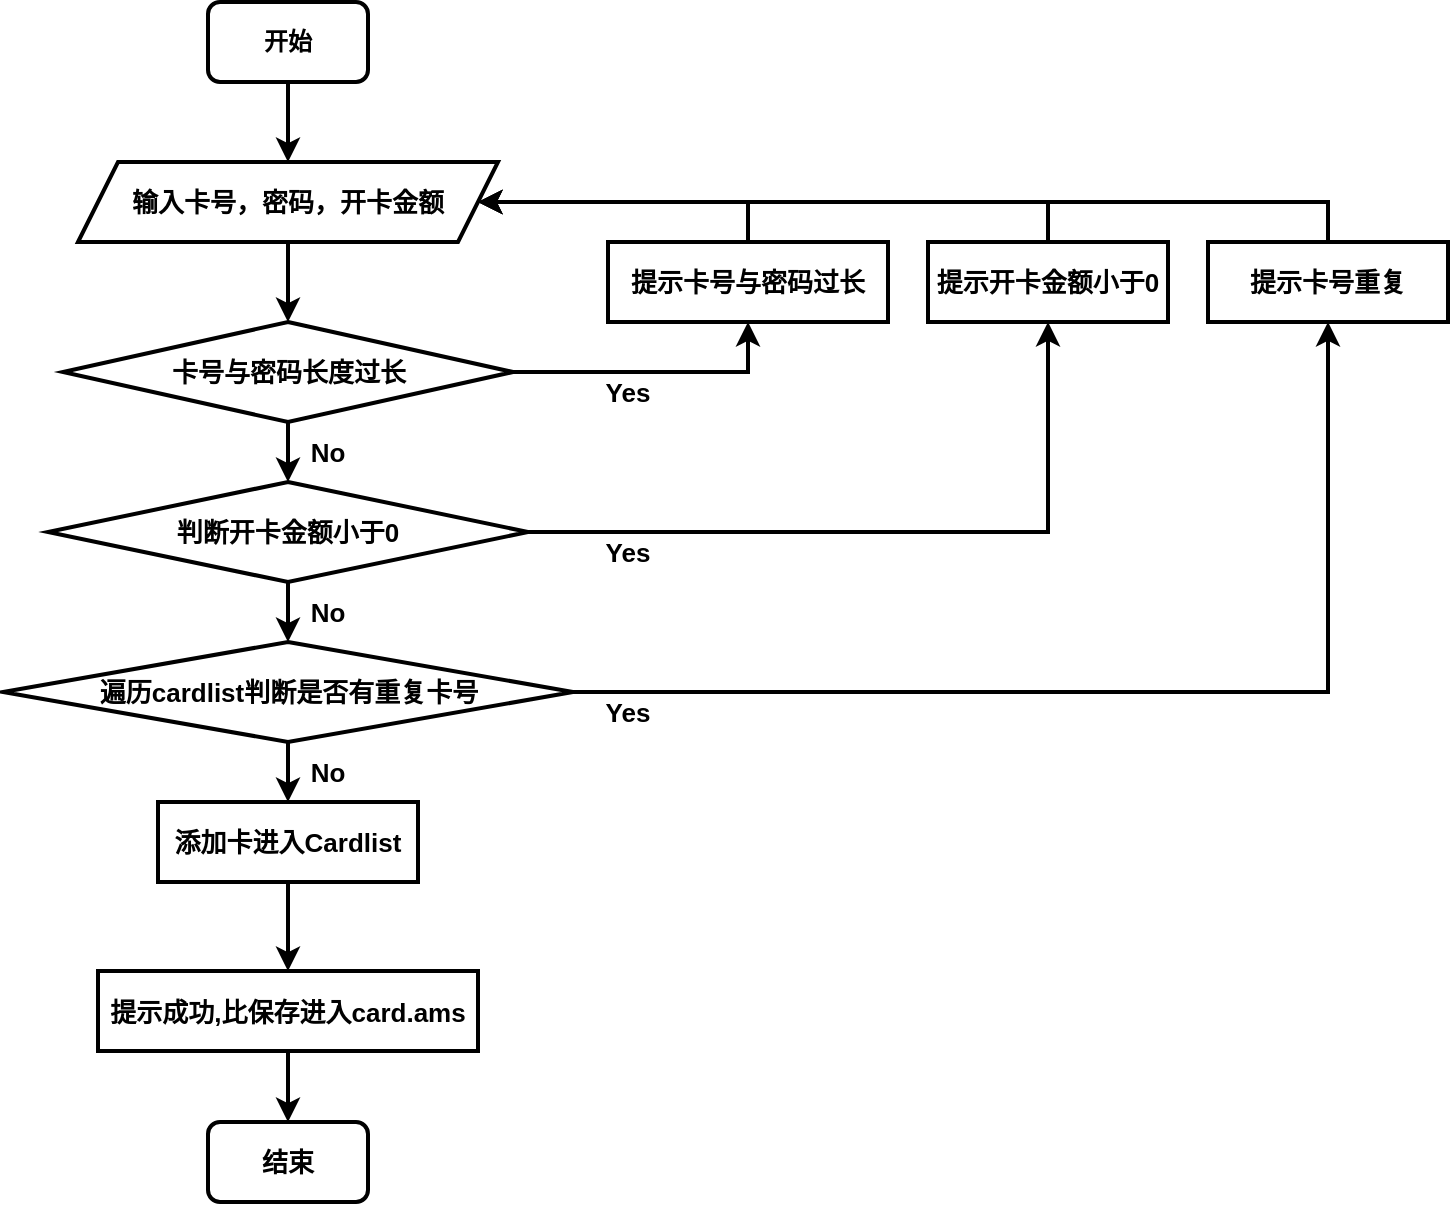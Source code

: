 <mxfile version="20.8.16" type="device"><diagram name="第 1 页" id="EWukLQLPQcZ9sbG_to9C"><mxGraphModel dx="940" dy="702" grid="1" gridSize="10" guides="1" tooltips="1" connect="1" arrows="1" fold="1" page="1" pageScale="1" pageWidth="827" pageHeight="1169" math="0" shadow="0"><root><mxCell id="0"/><mxCell id="1" parent="0"/><mxCell id="aHmK3YctLqwet9e7fTWH-4" style="edgeStyle=orthogonalEdgeStyle;rounded=0;orthogonalLoop=1;jettySize=auto;html=1;exitX=0.5;exitY=1;exitDx=0;exitDy=0;fontSize=13;strokeWidth=2;" parent="1" source="aHmK3YctLqwet9e7fTWH-1" target="aHmK3YctLqwet9e7fTWH-3" edge="1"><mxGeometry relative="1" as="geometry"/></mxCell><mxCell id="aHmK3YctLqwet9e7fTWH-1" value="&lt;b&gt;开始&lt;/b&gt;" style="rounded=1;whiteSpace=wrap;html=1;strokeWidth=2;" parent="1" vertex="1"><mxGeometry x="120" y="80" width="80" height="40" as="geometry"/></mxCell><mxCell id="aHmK3YctLqwet9e7fTWH-6" style="edgeStyle=orthogonalEdgeStyle;rounded=0;orthogonalLoop=1;jettySize=auto;html=1;exitX=0.5;exitY=1;exitDx=0;exitDy=0;entryX=0.5;entryY=0;entryDx=0;entryDy=0;strokeWidth=2;fontSize=13;" parent="1" source="aHmK3YctLqwet9e7fTWH-3" target="aHmK3YctLqwet9e7fTWH-5" edge="1"><mxGeometry relative="1" as="geometry"/></mxCell><mxCell id="aHmK3YctLqwet9e7fTWH-3" value="&lt;b&gt;输入卡号，密码，开卡金额&lt;/b&gt;" style="shape=parallelogram;perimeter=parallelogramPerimeter;whiteSpace=wrap;html=1;fixedSize=1;strokeWidth=2;fontSize=13;" parent="1" vertex="1"><mxGeometry x="55" y="160" width="210" height="40" as="geometry"/></mxCell><mxCell id="aHmK3YctLqwet9e7fTWH-9" style="edgeStyle=orthogonalEdgeStyle;rounded=0;orthogonalLoop=1;jettySize=auto;html=1;exitX=1;exitY=0.5;exitDx=0;exitDy=0;strokeWidth=2;fontSize=13;entryX=0.5;entryY=1;entryDx=0;entryDy=0;" parent="1" source="aHmK3YctLqwet9e7fTWH-5" target="aHmK3YctLqwet9e7fTWH-8" edge="1"><mxGeometry relative="1" as="geometry"><mxPoint x="390" y="265" as="targetPoint"/></mxGeometry></mxCell><mxCell id="aHmK3YctLqwet9e7fTWH-18" style="edgeStyle=orthogonalEdgeStyle;rounded=0;orthogonalLoop=1;jettySize=auto;html=1;exitX=0.5;exitY=1;exitDx=0;exitDy=0;strokeWidth=2;fontSize=13;" parent="1" source="aHmK3YctLqwet9e7fTWH-5" target="aHmK3YctLqwet9e7fTWH-16" edge="1"><mxGeometry relative="1" as="geometry"/></mxCell><mxCell id="aHmK3YctLqwet9e7fTWH-5" value="&lt;b&gt;卡号与密码长度过长&lt;/b&gt;" style="rhombus;whiteSpace=wrap;html=1;strokeWidth=2;fontSize=13;" parent="1" vertex="1"><mxGeometry x="47.5" y="240" width="225" height="50" as="geometry"/></mxCell><mxCell id="aHmK3YctLqwet9e7fTWH-11" style="edgeStyle=orthogonalEdgeStyle;rounded=0;orthogonalLoop=1;jettySize=auto;html=1;exitX=0.5;exitY=0;exitDx=0;exitDy=0;entryX=1;entryY=0.5;entryDx=0;entryDy=0;strokeWidth=2;fontSize=13;" parent="1" source="aHmK3YctLqwet9e7fTWH-8" target="aHmK3YctLqwet9e7fTWH-3" edge="1"><mxGeometry relative="1" as="geometry"/></mxCell><mxCell id="aHmK3YctLqwet9e7fTWH-8" value="&lt;b&gt;提示卡号与密码过长&lt;/b&gt;" style="rounded=0;whiteSpace=wrap;html=1;strokeWidth=2;fontSize=13;" parent="1" vertex="1"><mxGeometry x="320" y="200" width="140" height="40" as="geometry"/></mxCell><mxCell id="aHmK3YctLqwet9e7fTWH-14" value="&lt;b&gt;Yes&lt;/b&gt;" style="text;html=1;strokeColor=none;fillColor=none;align=center;verticalAlign=middle;whiteSpace=wrap;rounded=0;fontSize=13;" parent="1" vertex="1"><mxGeometry x="300" y="260" width="60" height="30" as="geometry"/></mxCell><mxCell id="aHmK3YctLqwet9e7fTWH-19" style="edgeStyle=orthogonalEdgeStyle;rounded=0;orthogonalLoop=1;jettySize=auto;html=1;exitX=1;exitY=0.5;exitDx=0;exitDy=0;strokeWidth=2;fontSize=13;entryX=0.5;entryY=1;entryDx=0;entryDy=0;" parent="1" source="aHmK3YctLqwet9e7fTWH-16" target="aHmK3YctLqwet9e7fTWH-20" edge="1"><mxGeometry relative="1" as="geometry"><mxPoint x="570" y="260" as="targetPoint"/><Array as="points"><mxPoint x="540" y="345"/></Array></mxGeometry></mxCell><mxCell id="aHmK3YctLqwet9e7fTWH-27" style="edgeStyle=orthogonalEdgeStyle;rounded=0;orthogonalLoop=1;jettySize=auto;html=1;exitX=0.5;exitY=1;exitDx=0;exitDy=0;strokeWidth=2;fontSize=13;" parent="1" source="aHmK3YctLqwet9e7fTWH-16" target="aHmK3YctLqwet9e7fTWH-26" edge="1"><mxGeometry relative="1" as="geometry"/></mxCell><mxCell id="aHmK3YctLqwet9e7fTWH-16" value="&lt;b&gt;判断开卡金额小于0&lt;/b&gt;" style="rhombus;whiteSpace=wrap;html=1;strokeWidth=2;fontSize=13;" parent="1" vertex="1"><mxGeometry x="40" y="320" width="240" height="50" as="geometry"/></mxCell><mxCell id="aHmK3YctLqwet9e7fTWH-22" style="edgeStyle=orthogonalEdgeStyle;rounded=0;orthogonalLoop=1;jettySize=auto;html=1;exitX=0.5;exitY=0;exitDx=0;exitDy=0;entryX=1;entryY=0.5;entryDx=0;entryDy=0;strokeWidth=2;fontSize=13;" parent="1" source="aHmK3YctLqwet9e7fTWH-20" target="aHmK3YctLqwet9e7fTWH-3" edge="1"><mxGeometry relative="1" as="geometry"/></mxCell><mxCell id="aHmK3YctLqwet9e7fTWH-20" value="&lt;b&gt;提示开卡金额小于0&lt;/b&gt;" style="rounded=0;whiteSpace=wrap;html=1;strokeWidth=2;fontSize=13;" parent="1" vertex="1"><mxGeometry x="480" y="200" width="120" height="40" as="geometry"/></mxCell><mxCell id="aHmK3YctLqwet9e7fTWH-23" value="&lt;b&gt;Yes&lt;/b&gt;" style="text;html=1;strokeColor=none;fillColor=none;align=center;verticalAlign=middle;whiteSpace=wrap;rounded=0;fontSize=13;" parent="1" vertex="1"><mxGeometry x="300" y="340" width="60" height="30" as="geometry"/></mxCell><mxCell id="aHmK3YctLqwet9e7fTWH-31" style="edgeStyle=orthogonalEdgeStyle;rounded=0;orthogonalLoop=1;jettySize=auto;html=1;exitX=1;exitY=0.5;exitDx=0;exitDy=0;entryX=0.5;entryY=1;entryDx=0;entryDy=0;strokeWidth=2;fontSize=13;" parent="1" source="aHmK3YctLqwet9e7fTWH-26" target="aHmK3YctLqwet9e7fTWH-29" edge="1"><mxGeometry relative="1" as="geometry"/></mxCell><mxCell id="aHmK3YctLqwet9e7fTWH-44" style="edgeStyle=orthogonalEdgeStyle;rounded=0;orthogonalLoop=1;jettySize=auto;html=1;exitX=0.5;exitY=1;exitDx=0;exitDy=0;entryX=0.5;entryY=0;entryDx=0;entryDy=0;strokeWidth=2;fontSize=13;" parent="1" source="aHmK3YctLqwet9e7fTWH-26" target="aHmK3YctLqwet9e7fTWH-43" edge="1"><mxGeometry relative="1" as="geometry"/></mxCell><mxCell id="aHmK3YctLqwet9e7fTWH-26" value="&lt;b&gt;遍历cardlist判断是否有重复卡号&lt;/b&gt;" style="rhombus;whiteSpace=wrap;html=1;strokeWidth=2;fontSize=13;" parent="1" vertex="1"><mxGeometry x="17.5" y="400" width="285" height="50" as="geometry"/></mxCell><mxCell id="aHmK3YctLqwet9e7fTWH-34" style="edgeStyle=orthogonalEdgeStyle;rounded=0;orthogonalLoop=1;jettySize=auto;html=1;exitX=0.5;exitY=0;exitDx=0;exitDy=0;strokeWidth=2;fontSize=13;" parent="1" source="aHmK3YctLqwet9e7fTWH-29" target="aHmK3YctLqwet9e7fTWH-3" edge="1"><mxGeometry relative="1" as="geometry"/></mxCell><mxCell id="aHmK3YctLqwet9e7fTWH-29" value="&lt;b&gt;提示卡号重复&lt;/b&gt;" style="rounded=0;whiteSpace=wrap;html=1;strokeWidth=2;fontSize=13;" parent="1" vertex="1"><mxGeometry x="620" y="200" width="120" height="40" as="geometry"/></mxCell><mxCell id="aHmK3YctLqwet9e7fTWH-37" value="&lt;b&gt;Yes&lt;/b&gt;" style="text;html=1;strokeColor=none;fillColor=none;align=center;verticalAlign=middle;whiteSpace=wrap;rounded=0;fontSize=13;" parent="1" vertex="1"><mxGeometry x="300" y="420" width="60" height="30" as="geometry"/></mxCell><mxCell id="aHmK3YctLqwet9e7fTWH-41" value="&lt;b&gt;No&lt;/b&gt;" style="text;html=1;strokeColor=none;fillColor=none;align=center;verticalAlign=middle;whiteSpace=wrap;rounded=0;fontSize=13;" parent="1" vertex="1"><mxGeometry x="150" y="290" width="60" height="30" as="geometry"/></mxCell><mxCell id="aHmK3YctLqwet9e7fTWH-42" value="&lt;b&gt;No&lt;/b&gt;" style="text;html=1;strokeColor=none;fillColor=none;align=center;verticalAlign=middle;whiteSpace=wrap;rounded=0;fontSize=13;" parent="1" vertex="1"><mxGeometry x="150" y="370" width="60" height="30" as="geometry"/></mxCell><mxCell id="aHmK3YctLqwet9e7fTWH-46" style="edgeStyle=orthogonalEdgeStyle;rounded=0;orthogonalLoop=1;jettySize=auto;html=1;exitX=0.5;exitY=1;exitDx=0;exitDy=0;strokeWidth=2;fontSize=13;" parent="1" source="aHmK3YctLqwet9e7fTWH-43" target="aHmK3YctLqwet9e7fTWH-45" edge="1"><mxGeometry relative="1" as="geometry"/></mxCell><mxCell id="aHmK3YctLqwet9e7fTWH-43" value="&lt;b&gt;添加卡进入Cardlist&lt;/b&gt;" style="rounded=0;whiteSpace=wrap;html=1;strokeWidth=2;fontSize=13;" parent="1" vertex="1"><mxGeometry x="95" y="480" width="130" height="40" as="geometry"/></mxCell><mxCell id="aHmK3YctLqwet9e7fTWH-49" style="edgeStyle=orthogonalEdgeStyle;rounded=0;orthogonalLoop=1;jettySize=auto;html=1;exitX=0.5;exitY=1;exitDx=0;exitDy=0;strokeWidth=2;fontSize=13;" parent="1" source="aHmK3YctLqwet9e7fTWH-45" target="aHmK3YctLqwet9e7fTWH-48" edge="1"><mxGeometry relative="1" as="geometry"/></mxCell><mxCell id="aHmK3YctLqwet9e7fTWH-45" value="&lt;b&gt;提示成功,比保存进入card.ams&lt;/b&gt;" style="rounded=0;whiteSpace=wrap;html=1;strokeWidth=2;fontSize=13;" parent="1" vertex="1"><mxGeometry x="65" y="564.5" width="190" height="40" as="geometry"/></mxCell><mxCell id="aHmK3YctLqwet9e7fTWH-47" value="&lt;b&gt;No&lt;/b&gt;" style="text;html=1;strokeColor=none;fillColor=none;align=center;verticalAlign=middle;whiteSpace=wrap;rounded=0;fontSize=13;" parent="1" vertex="1"><mxGeometry x="150" y="450" width="60" height="30" as="geometry"/></mxCell><mxCell id="aHmK3YctLqwet9e7fTWH-48" value="&lt;b&gt;结束&lt;/b&gt;" style="rounded=1;whiteSpace=wrap;html=1;strokeWidth=2;fontSize=13;" parent="1" vertex="1"><mxGeometry x="120" y="640" width="80" height="40" as="geometry"/></mxCell></root></mxGraphModel></diagram></mxfile>
